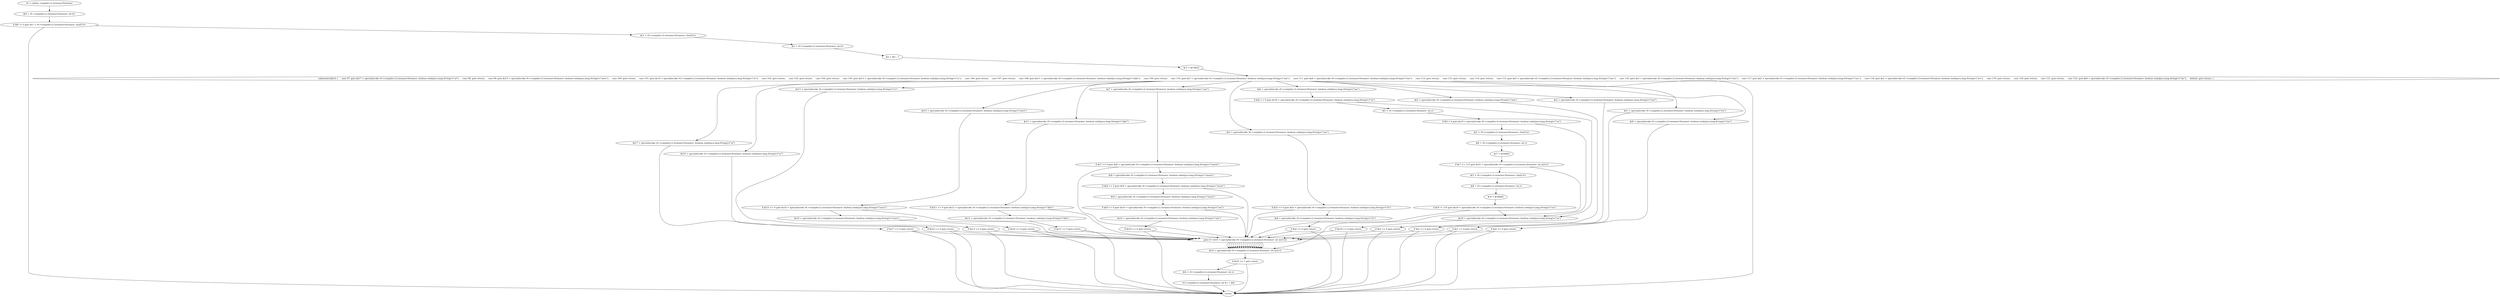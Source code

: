 digraph "unitGraph" {
    "r0 := @this: compiler.c2.stemmer.Stemmer"
    "$i0 = r0.<compiler.c2.stemmer.Stemmer: int k>"
    "if $i0 != 0 goto $r1 = r0.<compiler.c2.stemmer.Stemmer: char[] b>"
    "return"
    "$r1 = r0.<compiler.c2.stemmer.Stemmer: char[] b>"
    "$i1 = r0.<compiler.c2.stemmer.Stemmer: int k>"
    "$i2 = $i1 - 1"
    "$c3 = $r1[$i2]"
    "tableswitch($c3) {     case 97: goto $z17 = specialinvoke r0.<compiler.c2.stemmer.Stemmer: boolean ends(java.lang.String)>(\"al\");     case 98: goto return;     case 99: goto $z15 = specialinvoke r0.<compiler.c2.stemmer.Stemmer: boolean ends(java.lang.String)>(\"ance\");     case 100: goto return;     case 101: goto $z14 = specialinvoke r0.<compiler.c2.stemmer.Stemmer: boolean ends(java.lang.String)>(\"er\");     case 102: goto return;     case 103: goto return;     case 104: goto return;     case 105: goto $z13 = specialinvoke r0.<compiler.c2.stemmer.Stemmer: boolean ends(java.lang.String)>(\"ic\");     case 106: goto return;     case 107: goto return;     case 108: goto $z11 = specialinvoke r0.<compiler.c2.stemmer.Stemmer: boolean ends(java.lang.String)>(\"able\");     case 109: goto return;     case 110: goto $z7 = specialinvoke r0.<compiler.c2.stemmer.Stemmer: boolean ends(java.lang.String)>(\"ant\");     case 111: goto $z6 = specialinvoke r0.<compiler.c2.stemmer.Stemmer: boolean ends(java.lang.String)>(\"ion\");     case 112: goto return;     case 113: goto return;     case 114: goto return;     case 115: goto $z5 = specialinvoke r0.<compiler.c2.stemmer.Stemmer: boolean ends(java.lang.String)>(\"ism\");     case 116: goto $z3 = specialinvoke r0.<compiler.c2.stemmer.Stemmer: boolean ends(java.lang.String)>(\"ate\");     case 117: goto $z2 = specialinvoke r0.<compiler.c2.stemmer.Stemmer: boolean ends(java.lang.String)>(\"ous\");     case 118: goto $z1 = specialinvoke r0.<compiler.c2.stemmer.Stemmer: boolean ends(java.lang.String)>(\"ive\");     case 119: goto return;     case 120: goto return;     case 121: goto return;     case 122: goto $z0 = specialinvoke r0.<compiler.c2.stemmer.Stemmer: boolean ends(java.lang.String)>(\"ize\");     default: goto return; }"
    "$z17 = specialinvoke r0.<compiler.c2.stemmer.Stemmer: boolean ends(java.lang.String)>(\"al\")"
    "if $z17 == 0 goto return"
    "goto [?= $i10 = specialinvoke r0.<compiler.c2.stemmer.Stemmer: int m()>()]"
    "$z15 = specialinvoke r0.<compiler.c2.stemmer.Stemmer: boolean ends(java.lang.String)>(\"ance\")"
    "if $z15 == 0 goto $z16 = specialinvoke r0.<compiler.c2.stemmer.Stemmer: boolean ends(java.lang.String)>(\"ence\")"
    "$z16 = specialinvoke r0.<compiler.c2.stemmer.Stemmer: boolean ends(java.lang.String)>(\"ence\")"
    "if $z16 == 0 goto return"
    "$z14 = specialinvoke r0.<compiler.c2.stemmer.Stemmer: boolean ends(java.lang.String)>(\"er\")"
    "if $z14 == 0 goto return"
    "$z13 = specialinvoke r0.<compiler.c2.stemmer.Stemmer: boolean ends(java.lang.String)>(\"ic\")"
    "if $z13 == 0 goto return"
    "$z11 = specialinvoke r0.<compiler.c2.stemmer.Stemmer: boolean ends(java.lang.String)>(\"able\")"
    "if $z11 == 0 goto $z12 = specialinvoke r0.<compiler.c2.stemmer.Stemmer: boolean ends(java.lang.String)>(\"ible\")"
    "$z12 = specialinvoke r0.<compiler.c2.stemmer.Stemmer: boolean ends(java.lang.String)>(\"ible\")"
    "if $z12 == 0 goto return"
    "$z7 = specialinvoke r0.<compiler.c2.stemmer.Stemmer: boolean ends(java.lang.String)>(\"ant\")"
    "if $z7 == 0 goto $z8 = specialinvoke r0.<compiler.c2.stemmer.Stemmer: boolean ends(java.lang.String)>(\"ement\")"
    "$z8 = specialinvoke r0.<compiler.c2.stemmer.Stemmer: boolean ends(java.lang.String)>(\"ement\")"
    "if $z8 == 0 goto $z9 = specialinvoke r0.<compiler.c2.stemmer.Stemmer: boolean ends(java.lang.String)>(\"ment\")"
    "$z9 = specialinvoke r0.<compiler.c2.stemmer.Stemmer: boolean ends(java.lang.String)>(\"ment\")"
    "if $z9 == 0 goto $z10 = specialinvoke r0.<compiler.c2.stemmer.Stemmer: boolean ends(java.lang.String)>(\"ent\")"
    "$z10 = specialinvoke r0.<compiler.c2.stemmer.Stemmer: boolean ends(java.lang.String)>(\"ent\")"
    "if $z10 == 0 goto return"
    "$z6 = specialinvoke r0.<compiler.c2.stemmer.Stemmer: boolean ends(java.lang.String)>(\"ion\")"
    "if $z6 == 0 goto $z18 = specialinvoke r0.<compiler.c2.stemmer.Stemmer: boolean ends(java.lang.String)>(\"ou\")"
    "$i5 = r0.<compiler.c2.stemmer.Stemmer: int j>"
    "if $i5 < 0 goto $z18 = specialinvoke r0.<compiler.c2.stemmer.Stemmer: boolean ends(java.lang.String)>(\"ou\")"
    "$r2 = r0.<compiler.c2.stemmer.Stemmer: char[] b>"
    "$i6 = r0.<compiler.c2.stemmer.Stemmer: int j>"
    "$c7 = $r2[$i6]"
    "if $c7 == 115 goto $i10 = specialinvoke r0.<compiler.c2.stemmer.Stemmer: int m()>()"
    "$r3 = r0.<compiler.c2.stemmer.Stemmer: char[] b>"
    "$i8 = r0.<compiler.c2.stemmer.Stemmer: int j>"
    "$c9 = $r3[$i8]"
    "if $c9 != 116 goto $z18 = specialinvoke r0.<compiler.c2.stemmer.Stemmer: boolean ends(java.lang.String)>(\"ou\")"
    "$z18 = specialinvoke r0.<compiler.c2.stemmer.Stemmer: boolean ends(java.lang.String)>(\"ou\")"
    "if $z18 == 0 goto return"
    "$z5 = specialinvoke r0.<compiler.c2.stemmer.Stemmer: boolean ends(java.lang.String)>(\"ism\")"
    "if $z5 == 0 goto return"
    "$z3 = specialinvoke r0.<compiler.c2.stemmer.Stemmer: boolean ends(java.lang.String)>(\"ate\")"
    "if $z3 == 0 goto $z4 = specialinvoke r0.<compiler.c2.stemmer.Stemmer: boolean ends(java.lang.String)>(\"iti\")"
    "$z4 = specialinvoke r0.<compiler.c2.stemmer.Stemmer: boolean ends(java.lang.String)>(\"iti\")"
    "if $z4 == 0 goto return"
    "$z2 = specialinvoke r0.<compiler.c2.stemmer.Stemmer: boolean ends(java.lang.String)>(\"ous\")"
    "if $z2 == 0 goto return"
    "$z1 = specialinvoke r0.<compiler.c2.stemmer.Stemmer: boolean ends(java.lang.String)>(\"ive\")"
    "if $z1 == 0 goto return"
    "$z0 = specialinvoke r0.<compiler.c2.stemmer.Stemmer: boolean ends(java.lang.String)>(\"ize\")"
    "if $z0 == 0 goto return"
    "$i10 = specialinvoke r0.<compiler.c2.stemmer.Stemmer: int m()>()"
    "if $i10 <= 1 goto return"
    "$i4 = r0.<compiler.c2.stemmer.Stemmer: int j>"
    "r0.<compiler.c2.stemmer.Stemmer: int k> = $i4"
    "r0 := @this: compiler.c2.stemmer.Stemmer"->"$i0 = r0.<compiler.c2.stemmer.Stemmer: int k>";
    "$i0 = r0.<compiler.c2.stemmer.Stemmer: int k>"->"if $i0 != 0 goto $r1 = r0.<compiler.c2.stemmer.Stemmer: char[] b>";
    "if $i0 != 0 goto $r1 = r0.<compiler.c2.stemmer.Stemmer: char[] b>"->"return";
    "if $i0 != 0 goto $r1 = r0.<compiler.c2.stemmer.Stemmer: char[] b>"->"$r1 = r0.<compiler.c2.stemmer.Stemmer: char[] b>";
    "$r1 = r0.<compiler.c2.stemmer.Stemmer: char[] b>"->"$i1 = r0.<compiler.c2.stemmer.Stemmer: int k>";
    "$i1 = r0.<compiler.c2.stemmer.Stemmer: int k>"->"$i2 = $i1 - 1";
    "$i2 = $i1 - 1"->"$c3 = $r1[$i2]";
    "$c3 = $r1[$i2]"->"tableswitch($c3) {     case 97: goto $z17 = specialinvoke r0.<compiler.c2.stemmer.Stemmer: boolean ends(java.lang.String)>(\"al\");     case 98: goto return;     case 99: goto $z15 = specialinvoke r0.<compiler.c2.stemmer.Stemmer: boolean ends(java.lang.String)>(\"ance\");     case 100: goto return;     case 101: goto $z14 = specialinvoke r0.<compiler.c2.stemmer.Stemmer: boolean ends(java.lang.String)>(\"er\");     case 102: goto return;     case 103: goto return;     case 104: goto return;     case 105: goto $z13 = specialinvoke r0.<compiler.c2.stemmer.Stemmer: boolean ends(java.lang.String)>(\"ic\");     case 106: goto return;     case 107: goto return;     case 108: goto $z11 = specialinvoke r0.<compiler.c2.stemmer.Stemmer: boolean ends(java.lang.String)>(\"able\");     case 109: goto return;     case 110: goto $z7 = specialinvoke r0.<compiler.c2.stemmer.Stemmer: boolean ends(java.lang.String)>(\"ant\");     case 111: goto $z6 = specialinvoke r0.<compiler.c2.stemmer.Stemmer: boolean ends(java.lang.String)>(\"ion\");     case 112: goto return;     case 113: goto return;     case 114: goto return;     case 115: goto $z5 = specialinvoke r0.<compiler.c2.stemmer.Stemmer: boolean ends(java.lang.String)>(\"ism\");     case 116: goto $z3 = specialinvoke r0.<compiler.c2.stemmer.Stemmer: boolean ends(java.lang.String)>(\"ate\");     case 117: goto $z2 = specialinvoke r0.<compiler.c2.stemmer.Stemmer: boolean ends(java.lang.String)>(\"ous\");     case 118: goto $z1 = specialinvoke r0.<compiler.c2.stemmer.Stemmer: boolean ends(java.lang.String)>(\"ive\");     case 119: goto return;     case 120: goto return;     case 121: goto return;     case 122: goto $z0 = specialinvoke r0.<compiler.c2.stemmer.Stemmer: boolean ends(java.lang.String)>(\"ize\");     default: goto return; }";
    "tableswitch($c3) {     case 97: goto $z17 = specialinvoke r0.<compiler.c2.stemmer.Stemmer: boolean ends(java.lang.String)>(\"al\");     case 98: goto return;     case 99: goto $z15 = specialinvoke r0.<compiler.c2.stemmer.Stemmer: boolean ends(java.lang.String)>(\"ance\");     case 100: goto return;     case 101: goto $z14 = specialinvoke r0.<compiler.c2.stemmer.Stemmer: boolean ends(java.lang.String)>(\"er\");     case 102: goto return;     case 103: goto return;     case 104: goto return;     case 105: goto $z13 = specialinvoke r0.<compiler.c2.stemmer.Stemmer: boolean ends(java.lang.String)>(\"ic\");     case 106: goto return;     case 107: goto return;     case 108: goto $z11 = specialinvoke r0.<compiler.c2.stemmer.Stemmer: boolean ends(java.lang.String)>(\"able\");     case 109: goto return;     case 110: goto $z7 = specialinvoke r0.<compiler.c2.stemmer.Stemmer: boolean ends(java.lang.String)>(\"ant\");     case 111: goto $z6 = specialinvoke r0.<compiler.c2.stemmer.Stemmer: boolean ends(java.lang.String)>(\"ion\");     case 112: goto return;     case 113: goto return;     case 114: goto return;     case 115: goto $z5 = specialinvoke r0.<compiler.c2.stemmer.Stemmer: boolean ends(java.lang.String)>(\"ism\");     case 116: goto $z3 = specialinvoke r0.<compiler.c2.stemmer.Stemmer: boolean ends(java.lang.String)>(\"ate\");     case 117: goto $z2 = specialinvoke r0.<compiler.c2.stemmer.Stemmer: boolean ends(java.lang.String)>(\"ous\");     case 118: goto $z1 = specialinvoke r0.<compiler.c2.stemmer.Stemmer: boolean ends(java.lang.String)>(\"ive\");     case 119: goto return;     case 120: goto return;     case 121: goto return;     case 122: goto $z0 = specialinvoke r0.<compiler.c2.stemmer.Stemmer: boolean ends(java.lang.String)>(\"ize\");     default: goto return; }"->"$z17 = specialinvoke r0.<compiler.c2.stemmer.Stemmer: boolean ends(java.lang.String)>(\"al\")";
    "tableswitch($c3) {     case 97: goto $z17 = specialinvoke r0.<compiler.c2.stemmer.Stemmer: boolean ends(java.lang.String)>(\"al\");     case 98: goto return;     case 99: goto $z15 = specialinvoke r0.<compiler.c2.stemmer.Stemmer: boolean ends(java.lang.String)>(\"ance\");     case 100: goto return;     case 101: goto $z14 = specialinvoke r0.<compiler.c2.stemmer.Stemmer: boolean ends(java.lang.String)>(\"er\");     case 102: goto return;     case 103: goto return;     case 104: goto return;     case 105: goto $z13 = specialinvoke r0.<compiler.c2.stemmer.Stemmer: boolean ends(java.lang.String)>(\"ic\");     case 106: goto return;     case 107: goto return;     case 108: goto $z11 = specialinvoke r0.<compiler.c2.stemmer.Stemmer: boolean ends(java.lang.String)>(\"able\");     case 109: goto return;     case 110: goto $z7 = specialinvoke r0.<compiler.c2.stemmer.Stemmer: boolean ends(java.lang.String)>(\"ant\");     case 111: goto $z6 = specialinvoke r0.<compiler.c2.stemmer.Stemmer: boolean ends(java.lang.String)>(\"ion\");     case 112: goto return;     case 113: goto return;     case 114: goto return;     case 115: goto $z5 = specialinvoke r0.<compiler.c2.stemmer.Stemmer: boolean ends(java.lang.String)>(\"ism\");     case 116: goto $z3 = specialinvoke r0.<compiler.c2.stemmer.Stemmer: boolean ends(java.lang.String)>(\"ate\");     case 117: goto $z2 = specialinvoke r0.<compiler.c2.stemmer.Stemmer: boolean ends(java.lang.String)>(\"ous\");     case 118: goto $z1 = specialinvoke r0.<compiler.c2.stemmer.Stemmer: boolean ends(java.lang.String)>(\"ive\");     case 119: goto return;     case 120: goto return;     case 121: goto return;     case 122: goto $z0 = specialinvoke r0.<compiler.c2.stemmer.Stemmer: boolean ends(java.lang.String)>(\"ize\");     default: goto return; }"->"return";
    "tableswitch($c3) {     case 97: goto $z17 = specialinvoke r0.<compiler.c2.stemmer.Stemmer: boolean ends(java.lang.String)>(\"al\");     case 98: goto return;     case 99: goto $z15 = specialinvoke r0.<compiler.c2.stemmer.Stemmer: boolean ends(java.lang.String)>(\"ance\");     case 100: goto return;     case 101: goto $z14 = specialinvoke r0.<compiler.c2.stemmer.Stemmer: boolean ends(java.lang.String)>(\"er\");     case 102: goto return;     case 103: goto return;     case 104: goto return;     case 105: goto $z13 = specialinvoke r0.<compiler.c2.stemmer.Stemmer: boolean ends(java.lang.String)>(\"ic\");     case 106: goto return;     case 107: goto return;     case 108: goto $z11 = specialinvoke r0.<compiler.c2.stemmer.Stemmer: boolean ends(java.lang.String)>(\"able\");     case 109: goto return;     case 110: goto $z7 = specialinvoke r0.<compiler.c2.stemmer.Stemmer: boolean ends(java.lang.String)>(\"ant\");     case 111: goto $z6 = specialinvoke r0.<compiler.c2.stemmer.Stemmer: boolean ends(java.lang.String)>(\"ion\");     case 112: goto return;     case 113: goto return;     case 114: goto return;     case 115: goto $z5 = specialinvoke r0.<compiler.c2.stemmer.Stemmer: boolean ends(java.lang.String)>(\"ism\");     case 116: goto $z3 = specialinvoke r0.<compiler.c2.stemmer.Stemmer: boolean ends(java.lang.String)>(\"ate\");     case 117: goto $z2 = specialinvoke r0.<compiler.c2.stemmer.Stemmer: boolean ends(java.lang.String)>(\"ous\");     case 118: goto $z1 = specialinvoke r0.<compiler.c2.stemmer.Stemmer: boolean ends(java.lang.String)>(\"ive\");     case 119: goto return;     case 120: goto return;     case 121: goto return;     case 122: goto $z0 = specialinvoke r0.<compiler.c2.stemmer.Stemmer: boolean ends(java.lang.String)>(\"ize\");     default: goto return; }"->"$z15 = specialinvoke r0.<compiler.c2.stemmer.Stemmer: boolean ends(java.lang.String)>(\"ance\")";
    "tableswitch($c3) {     case 97: goto $z17 = specialinvoke r0.<compiler.c2.stemmer.Stemmer: boolean ends(java.lang.String)>(\"al\");     case 98: goto return;     case 99: goto $z15 = specialinvoke r0.<compiler.c2.stemmer.Stemmer: boolean ends(java.lang.String)>(\"ance\");     case 100: goto return;     case 101: goto $z14 = specialinvoke r0.<compiler.c2.stemmer.Stemmer: boolean ends(java.lang.String)>(\"er\");     case 102: goto return;     case 103: goto return;     case 104: goto return;     case 105: goto $z13 = specialinvoke r0.<compiler.c2.stemmer.Stemmer: boolean ends(java.lang.String)>(\"ic\");     case 106: goto return;     case 107: goto return;     case 108: goto $z11 = specialinvoke r0.<compiler.c2.stemmer.Stemmer: boolean ends(java.lang.String)>(\"able\");     case 109: goto return;     case 110: goto $z7 = specialinvoke r0.<compiler.c2.stemmer.Stemmer: boolean ends(java.lang.String)>(\"ant\");     case 111: goto $z6 = specialinvoke r0.<compiler.c2.stemmer.Stemmer: boolean ends(java.lang.String)>(\"ion\");     case 112: goto return;     case 113: goto return;     case 114: goto return;     case 115: goto $z5 = specialinvoke r0.<compiler.c2.stemmer.Stemmer: boolean ends(java.lang.String)>(\"ism\");     case 116: goto $z3 = specialinvoke r0.<compiler.c2.stemmer.Stemmer: boolean ends(java.lang.String)>(\"ate\");     case 117: goto $z2 = specialinvoke r0.<compiler.c2.stemmer.Stemmer: boolean ends(java.lang.String)>(\"ous\");     case 118: goto $z1 = specialinvoke r0.<compiler.c2.stemmer.Stemmer: boolean ends(java.lang.String)>(\"ive\");     case 119: goto return;     case 120: goto return;     case 121: goto return;     case 122: goto $z0 = specialinvoke r0.<compiler.c2.stemmer.Stemmer: boolean ends(java.lang.String)>(\"ize\");     default: goto return; }"->"$z14 = specialinvoke r0.<compiler.c2.stemmer.Stemmer: boolean ends(java.lang.String)>(\"er\")";
    "tableswitch($c3) {     case 97: goto $z17 = specialinvoke r0.<compiler.c2.stemmer.Stemmer: boolean ends(java.lang.String)>(\"al\");     case 98: goto return;     case 99: goto $z15 = specialinvoke r0.<compiler.c2.stemmer.Stemmer: boolean ends(java.lang.String)>(\"ance\");     case 100: goto return;     case 101: goto $z14 = specialinvoke r0.<compiler.c2.stemmer.Stemmer: boolean ends(java.lang.String)>(\"er\");     case 102: goto return;     case 103: goto return;     case 104: goto return;     case 105: goto $z13 = specialinvoke r0.<compiler.c2.stemmer.Stemmer: boolean ends(java.lang.String)>(\"ic\");     case 106: goto return;     case 107: goto return;     case 108: goto $z11 = specialinvoke r0.<compiler.c2.stemmer.Stemmer: boolean ends(java.lang.String)>(\"able\");     case 109: goto return;     case 110: goto $z7 = specialinvoke r0.<compiler.c2.stemmer.Stemmer: boolean ends(java.lang.String)>(\"ant\");     case 111: goto $z6 = specialinvoke r0.<compiler.c2.stemmer.Stemmer: boolean ends(java.lang.String)>(\"ion\");     case 112: goto return;     case 113: goto return;     case 114: goto return;     case 115: goto $z5 = specialinvoke r0.<compiler.c2.stemmer.Stemmer: boolean ends(java.lang.String)>(\"ism\");     case 116: goto $z3 = specialinvoke r0.<compiler.c2.stemmer.Stemmer: boolean ends(java.lang.String)>(\"ate\");     case 117: goto $z2 = specialinvoke r0.<compiler.c2.stemmer.Stemmer: boolean ends(java.lang.String)>(\"ous\");     case 118: goto $z1 = specialinvoke r0.<compiler.c2.stemmer.Stemmer: boolean ends(java.lang.String)>(\"ive\");     case 119: goto return;     case 120: goto return;     case 121: goto return;     case 122: goto $z0 = specialinvoke r0.<compiler.c2.stemmer.Stemmer: boolean ends(java.lang.String)>(\"ize\");     default: goto return; }"->"$z13 = specialinvoke r0.<compiler.c2.stemmer.Stemmer: boolean ends(java.lang.String)>(\"ic\")";
    "tableswitch($c3) {     case 97: goto $z17 = specialinvoke r0.<compiler.c2.stemmer.Stemmer: boolean ends(java.lang.String)>(\"al\");     case 98: goto return;     case 99: goto $z15 = specialinvoke r0.<compiler.c2.stemmer.Stemmer: boolean ends(java.lang.String)>(\"ance\");     case 100: goto return;     case 101: goto $z14 = specialinvoke r0.<compiler.c2.stemmer.Stemmer: boolean ends(java.lang.String)>(\"er\");     case 102: goto return;     case 103: goto return;     case 104: goto return;     case 105: goto $z13 = specialinvoke r0.<compiler.c2.stemmer.Stemmer: boolean ends(java.lang.String)>(\"ic\");     case 106: goto return;     case 107: goto return;     case 108: goto $z11 = specialinvoke r0.<compiler.c2.stemmer.Stemmer: boolean ends(java.lang.String)>(\"able\");     case 109: goto return;     case 110: goto $z7 = specialinvoke r0.<compiler.c2.stemmer.Stemmer: boolean ends(java.lang.String)>(\"ant\");     case 111: goto $z6 = specialinvoke r0.<compiler.c2.stemmer.Stemmer: boolean ends(java.lang.String)>(\"ion\");     case 112: goto return;     case 113: goto return;     case 114: goto return;     case 115: goto $z5 = specialinvoke r0.<compiler.c2.stemmer.Stemmer: boolean ends(java.lang.String)>(\"ism\");     case 116: goto $z3 = specialinvoke r0.<compiler.c2.stemmer.Stemmer: boolean ends(java.lang.String)>(\"ate\");     case 117: goto $z2 = specialinvoke r0.<compiler.c2.stemmer.Stemmer: boolean ends(java.lang.String)>(\"ous\");     case 118: goto $z1 = specialinvoke r0.<compiler.c2.stemmer.Stemmer: boolean ends(java.lang.String)>(\"ive\");     case 119: goto return;     case 120: goto return;     case 121: goto return;     case 122: goto $z0 = specialinvoke r0.<compiler.c2.stemmer.Stemmer: boolean ends(java.lang.String)>(\"ize\");     default: goto return; }"->"$z11 = specialinvoke r0.<compiler.c2.stemmer.Stemmer: boolean ends(java.lang.String)>(\"able\")";
    "tableswitch($c3) {     case 97: goto $z17 = specialinvoke r0.<compiler.c2.stemmer.Stemmer: boolean ends(java.lang.String)>(\"al\");     case 98: goto return;     case 99: goto $z15 = specialinvoke r0.<compiler.c2.stemmer.Stemmer: boolean ends(java.lang.String)>(\"ance\");     case 100: goto return;     case 101: goto $z14 = specialinvoke r0.<compiler.c2.stemmer.Stemmer: boolean ends(java.lang.String)>(\"er\");     case 102: goto return;     case 103: goto return;     case 104: goto return;     case 105: goto $z13 = specialinvoke r0.<compiler.c2.stemmer.Stemmer: boolean ends(java.lang.String)>(\"ic\");     case 106: goto return;     case 107: goto return;     case 108: goto $z11 = specialinvoke r0.<compiler.c2.stemmer.Stemmer: boolean ends(java.lang.String)>(\"able\");     case 109: goto return;     case 110: goto $z7 = specialinvoke r0.<compiler.c2.stemmer.Stemmer: boolean ends(java.lang.String)>(\"ant\");     case 111: goto $z6 = specialinvoke r0.<compiler.c2.stemmer.Stemmer: boolean ends(java.lang.String)>(\"ion\");     case 112: goto return;     case 113: goto return;     case 114: goto return;     case 115: goto $z5 = specialinvoke r0.<compiler.c2.stemmer.Stemmer: boolean ends(java.lang.String)>(\"ism\");     case 116: goto $z3 = specialinvoke r0.<compiler.c2.stemmer.Stemmer: boolean ends(java.lang.String)>(\"ate\");     case 117: goto $z2 = specialinvoke r0.<compiler.c2.stemmer.Stemmer: boolean ends(java.lang.String)>(\"ous\");     case 118: goto $z1 = specialinvoke r0.<compiler.c2.stemmer.Stemmer: boolean ends(java.lang.String)>(\"ive\");     case 119: goto return;     case 120: goto return;     case 121: goto return;     case 122: goto $z0 = specialinvoke r0.<compiler.c2.stemmer.Stemmer: boolean ends(java.lang.String)>(\"ize\");     default: goto return; }"->"$z7 = specialinvoke r0.<compiler.c2.stemmer.Stemmer: boolean ends(java.lang.String)>(\"ant\")";
    "tableswitch($c3) {     case 97: goto $z17 = specialinvoke r0.<compiler.c2.stemmer.Stemmer: boolean ends(java.lang.String)>(\"al\");     case 98: goto return;     case 99: goto $z15 = specialinvoke r0.<compiler.c2.stemmer.Stemmer: boolean ends(java.lang.String)>(\"ance\");     case 100: goto return;     case 101: goto $z14 = specialinvoke r0.<compiler.c2.stemmer.Stemmer: boolean ends(java.lang.String)>(\"er\");     case 102: goto return;     case 103: goto return;     case 104: goto return;     case 105: goto $z13 = specialinvoke r0.<compiler.c2.stemmer.Stemmer: boolean ends(java.lang.String)>(\"ic\");     case 106: goto return;     case 107: goto return;     case 108: goto $z11 = specialinvoke r0.<compiler.c2.stemmer.Stemmer: boolean ends(java.lang.String)>(\"able\");     case 109: goto return;     case 110: goto $z7 = specialinvoke r0.<compiler.c2.stemmer.Stemmer: boolean ends(java.lang.String)>(\"ant\");     case 111: goto $z6 = specialinvoke r0.<compiler.c2.stemmer.Stemmer: boolean ends(java.lang.String)>(\"ion\");     case 112: goto return;     case 113: goto return;     case 114: goto return;     case 115: goto $z5 = specialinvoke r0.<compiler.c2.stemmer.Stemmer: boolean ends(java.lang.String)>(\"ism\");     case 116: goto $z3 = specialinvoke r0.<compiler.c2.stemmer.Stemmer: boolean ends(java.lang.String)>(\"ate\");     case 117: goto $z2 = specialinvoke r0.<compiler.c2.stemmer.Stemmer: boolean ends(java.lang.String)>(\"ous\");     case 118: goto $z1 = specialinvoke r0.<compiler.c2.stemmer.Stemmer: boolean ends(java.lang.String)>(\"ive\");     case 119: goto return;     case 120: goto return;     case 121: goto return;     case 122: goto $z0 = specialinvoke r0.<compiler.c2.stemmer.Stemmer: boolean ends(java.lang.String)>(\"ize\");     default: goto return; }"->"$z6 = specialinvoke r0.<compiler.c2.stemmer.Stemmer: boolean ends(java.lang.String)>(\"ion\")";
    "tableswitch($c3) {     case 97: goto $z17 = specialinvoke r0.<compiler.c2.stemmer.Stemmer: boolean ends(java.lang.String)>(\"al\");     case 98: goto return;     case 99: goto $z15 = specialinvoke r0.<compiler.c2.stemmer.Stemmer: boolean ends(java.lang.String)>(\"ance\");     case 100: goto return;     case 101: goto $z14 = specialinvoke r0.<compiler.c2.stemmer.Stemmer: boolean ends(java.lang.String)>(\"er\");     case 102: goto return;     case 103: goto return;     case 104: goto return;     case 105: goto $z13 = specialinvoke r0.<compiler.c2.stemmer.Stemmer: boolean ends(java.lang.String)>(\"ic\");     case 106: goto return;     case 107: goto return;     case 108: goto $z11 = specialinvoke r0.<compiler.c2.stemmer.Stemmer: boolean ends(java.lang.String)>(\"able\");     case 109: goto return;     case 110: goto $z7 = specialinvoke r0.<compiler.c2.stemmer.Stemmer: boolean ends(java.lang.String)>(\"ant\");     case 111: goto $z6 = specialinvoke r0.<compiler.c2.stemmer.Stemmer: boolean ends(java.lang.String)>(\"ion\");     case 112: goto return;     case 113: goto return;     case 114: goto return;     case 115: goto $z5 = specialinvoke r0.<compiler.c2.stemmer.Stemmer: boolean ends(java.lang.String)>(\"ism\");     case 116: goto $z3 = specialinvoke r0.<compiler.c2.stemmer.Stemmer: boolean ends(java.lang.String)>(\"ate\");     case 117: goto $z2 = specialinvoke r0.<compiler.c2.stemmer.Stemmer: boolean ends(java.lang.String)>(\"ous\");     case 118: goto $z1 = specialinvoke r0.<compiler.c2.stemmer.Stemmer: boolean ends(java.lang.String)>(\"ive\");     case 119: goto return;     case 120: goto return;     case 121: goto return;     case 122: goto $z0 = specialinvoke r0.<compiler.c2.stemmer.Stemmer: boolean ends(java.lang.String)>(\"ize\");     default: goto return; }"->"$z5 = specialinvoke r0.<compiler.c2.stemmer.Stemmer: boolean ends(java.lang.String)>(\"ism\")";
    "tableswitch($c3) {     case 97: goto $z17 = specialinvoke r0.<compiler.c2.stemmer.Stemmer: boolean ends(java.lang.String)>(\"al\");     case 98: goto return;     case 99: goto $z15 = specialinvoke r0.<compiler.c2.stemmer.Stemmer: boolean ends(java.lang.String)>(\"ance\");     case 100: goto return;     case 101: goto $z14 = specialinvoke r0.<compiler.c2.stemmer.Stemmer: boolean ends(java.lang.String)>(\"er\");     case 102: goto return;     case 103: goto return;     case 104: goto return;     case 105: goto $z13 = specialinvoke r0.<compiler.c2.stemmer.Stemmer: boolean ends(java.lang.String)>(\"ic\");     case 106: goto return;     case 107: goto return;     case 108: goto $z11 = specialinvoke r0.<compiler.c2.stemmer.Stemmer: boolean ends(java.lang.String)>(\"able\");     case 109: goto return;     case 110: goto $z7 = specialinvoke r0.<compiler.c2.stemmer.Stemmer: boolean ends(java.lang.String)>(\"ant\");     case 111: goto $z6 = specialinvoke r0.<compiler.c2.stemmer.Stemmer: boolean ends(java.lang.String)>(\"ion\");     case 112: goto return;     case 113: goto return;     case 114: goto return;     case 115: goto $z5 = specialinvoke r0.<compiler.c2.stemmer.Stemmer: boolean ends(java.lang.String)>(\"ism\");     case 116: goto $z3 = specialinvoke r0.<compiler.c2.stemmer.Stemmer: boolean ends(java.lang.String)>(\"ate\");     case 117: goto $z2 = specialinvoke r0.<compiler.c2.stemmer.Stemmer: boolean ends(java.lang.String)>(\"ous\");     case 118: goto $z1 = specialinvoke r0.<compiler.c2.stemmer.Stemmer: boolean ends(java.lang.String)>(\"ive\");     case 119: goto return;     case 120: goto return;     case 121: goto return;     case 122: goto $z0 = specialinvoke r0.<compiler.c2.stemmer.Stemmer: boolean ends(java.lang.String)>(\"ize\");     default: goto return; }"->"$z3 = specialinvoke r0.<compiler.c2.stemmer.Stemmer: boolean ends(java.lang.String)>(\"ate\")";
    "tableswitch($c3) {     case 97: goto $z17 = specialinvoke r0.<compiler.c2.stemmer.Stemmer: boolean ends(java.lang.String)>(\"al\");     case 98: goto return;     case 99: goto $z15 = specialinvoke r0.<compiler.c2.stemmer.Stemmer: boolean ends(java.lang.String)>(\"ance\");     case 100: goto return;     case 101: goto $z14 = specialinvoke r0.<compiler.c2.stemmer.Stemmer: boolean ends(java.lang.String)>(\"er\");     case 102: goto return;     case 103: goto return;     case 104: goto return;     case 105: goto $z13 = specialinvoke r0.<compiler.c2.stemmer.Stemmer: boolean ends(java.lang.String)>(\"ic\");     case 106: goto return;     case 107: goto return;     case 108: goto $z11 = specialinvoke r0.<compiler.c2.stemmer.Stemmer: boolean ends(java.lang.String)>(\"able\");     case 109: goto return;     case 110: goto $z7 = specialinvoke r0.<compiler.c2.stemmer.Stemmer: boolean ends(java.lang.String)>(\"ant\");     case 111: goto $z6 = specialinvoke r0.<compiler.c2.stemmer.Stemmer: boolean ends(java.lang.String)>(\"ion\");     case 112: goto return;     case 113: goto return;     case 114: goto return;     case 115: goto $z5 = specialinvoke r0.<compiler.c2.stemmer.Stemmer: boolean ends(java.lang.String)>(\"ism\");     case 116: goto $z3 = specialinvoke r0.<compiler.c2.stemmer.Stemmer: boolean ends(java.lang.String)>(\"ate\");     case 117: goto $z2 = specialinvoke r0.<compiler.c2.stemmer.Stemmer: boolean ends(java.lang.String)>(\"ous\");     case 118: goto $z1 = specialinvoke r0.<compiler.c2.stemmer.Stemmer: boolean ends(java.lang.String)>(\"ive\");     case 119: goto return;     case 120: goto return;     case 121: goto return;     case 122: goto $z0 = specialinvoke r0.<compiler.c2.stemmer.Stemmer: boolean ends(java.lang.String)>(\"ize\");     default: goto return; }"->"$z2 = specialinvoke r0.<compiler.c2.stemmer.Stemmer: boolean ends(java.lang.String)>(\"ous\")";
    "tableswitch($c3) {     case 97: goto $z17 = specialinvoke r0.<compiler.c2.stemmer.Stemmer: boolean ends(java.lang.String)>(\"al\");     case 98: goto return;     case 99: goto $z15 = specialinvoke r0.<compiler.c2.stemmer.Stemmer: boolean ends(java.lang.String)>(\"ance\");     case 100: goto return;     case 101: goto $z14 = specialinvoke r0.<compiler.c2.stemmer.Stemmer: boolean ends(java.lang.String)>(\"er\");     case 102: goto return;     case 103: goto return;     case 104: goto return;     case 105: goto $z13 = specialinvoke r0.<compiler.c2.stemmer.Stemmer: boolean ends(java.lang.String)>(\"ic\");     case 106: goto return;     case 107: goto return;     case 108: goto $z11 = specialinvoke r0.<compiler.c2.stemmer.Stemmer: boolean ends(java.lang.String)>(\"able\");     case 109: goto return;     case 110: goto $z7 = specialinvoke r0.<compiler.c2.stemmer.Stemmer: boolean ends(java.lang.String)>(\"ant\");     case 111: goto $z6 = specialinvoke r0.<compiler.c2.stemmer.Stemmer: boolean ends(java.lang.String)>(\"ion\");     case 112: goto return;     case 113: goto return;     case 114: goto return;     case 115: goto $z5 = specialinvoke r0.<compiler.c2.stemmer.Stemmer: boolean ends(java.lang.String)>(\"ism\");     case 116: goto $z3 = specialinvoke r0.<compiler.c2.stemmer.Stemmer: boolean ends(java.lang.String)>(\"ate\");     case 117: goto $z2 = specialinvoke r0.<compiler.c2.stemmer.Stemmer: boolean ends(java.lang.String)>(\"ous\");     case 118: goto $z1 = specialinvoke r0.<compiler.c2.stemmer.Stemmer: boolean ends(java.lang.String)>(\"ive\");     case 119: goto return;     case 120: goto return;     case 121: goto return;     case 122: goto $z0 = specialinvoke r0.<compiler.c2.stemmer.Stemmer: boolean ends(java.lang.String)>(\"ize\");     default: goto return; }"->"$z1 = specialinvoke r0.<compiler.c2.stemmer.Stemmer: boolean ends(java.lang.String)>(\"ive\")";
    "tableswitch($c3) {     case 97: goto $z17 = specialinvoke r0.<compiler.c2.stemmer.Stemmer: boolean ends(java.lang.String)>(\"al\");     case 98: goto return;     case 99: goto $z15 = specialinvoke r0.<compiler.c2.stemmer.Stemmer: boolean ends(java.lang.String)>(\"ance\");     case 100: goto return;     case 101: goto $z14 = specialinvoke r0.<compiler.c2.stemmer.Stemmer: boolean ends(java.lang.String)>(\"er\");     case 102: goto return;     case 103: goto return;     case 104: goto return;     case 105: goto $z13 = specialinvoke r0.<compiler.c2.stemmer.Stemmer: boolean ends(java.lang.String)>(\"ic\");     case 106: goto return;     case 107: goto return;     case 108: goto $z11 = specialinvoke r0.<compiler.c2.stemmer.Stemmer: boolean ends(java.lang.String)>(\"able\");     case 109: goto return;     case 110: goto $z7 = specialinvoke r0.<compiler.c2.stemmer.Stemmer: boolean ends(java.lang.String)>(\"ant\");     case 111: goto $z6 = specialinvoke r0.<compiler.c2.stemmer.Stemmer: boolean ends(java.lang.String)>(\"ion\");     case 112: goto return;     case 113: goto return;     case 114: goto return;     case 115: goto $z5 = specialinvoke r0.<compiler.c2.stemmer.Stemmer: boolean ends(java.lang.String)>(\"ism\");     case 116: goto $z3 = specialinvoke r0.<compiler.c2.stemmer.Stemmer: boolean ends(java.lang.String)>(\"ate\");     case 117: goto $z2 = specialinvoke r0.<compiler.c2.stemmer.Stemmer: boolean ends(java.lang.String)>(\"ous\");     case 118: goto $z1 = specialinvoke r0.<compiler.c2.stemmer.Stemmer: boolean ends(java.lang.String)>(\"ive\");     case 119: goto return;     case 120: goto return;     case 121: goto return;     case 122: goto $z0 = specialinvoke r0.<compiler.c2.stemmer.Stemmer: boolean ends(java.lang.String)>(\"ize\");     default: goto return; }"->"$z0 = specialinvoke r0.<compiler.c2.stemmer.Stemmer: boolean ends(java.lang.String)>(\"ize\")";
    "$z17 = specialinvoke r0.<compiler.c2.stemmer.Stemmer: boolean ends(java.lang.String)>(\"al\")"->"if $z17 == 0 goto return";
    "if $z17 == 0 goto return"->"goto [?= $i10 = specialinvoke r0.<compiler.c2.stemmer.Stemmer: int m()>()]";
    "if $z17 == 0 goto return"->"return";
    "goto [?= $i10 = specialinvoke r0.<compiler.c2.stemmer.Stemmer: int m()>()]"->"$i10 = specialinvoke r0.<compiler.c2.stemmer.Stemmer: int m()>()";
    "$z15 = specialinvoke r0.<compiler.c2.stemmer.Stemmer: boolean ends(java.lang.String)>(\"ance\")"->"if $z15 == 0 goto $z16 = specialinvoke r0.<compiler.c2.stemmer.Stemmer: boolean ends(java.lang.String)>(\"ence\")";
    "if $z15 == 0 goto $z16 = specialinvoke r0.<compiler.c2.stemmer.Stemmer: boolean ends(java.lang.String)>(\"ence\")"->"goto [?= $i10 = specialinvoke r0.<compiler.c2.stemmer.Stemmer: int m()>()]";
    "if $z15 == 0 goto $z16 = specialinvoke r0.<compiler.c2.stemmer.Stemmer: boolean ends(java.lang.String)>(\"ence\")"->"$z16 = specialinvoke r0.<compiler.c2.stemmer.Stemmer: boolean ends(java.lang.String)>(\"ence\")";
    "goto [?= $i10 = specialinvoke r0.<compiler.c2.stemmer.Stemmer: int m()>()]"->"$i10 = specialinvoke r0.<compiler.c2.stemmer.Stemmer: int m()>()";
    "$z16 = specialinvoke r0.<compiler.c2.stemmer.Stemmer: boolean ends(java.lang.String)>(\"ence\")"->"if $z16 == 0 goto return";
    "if $z16 == 0 goto return"->"goto [?= $i10 = specialinvoke r0.<compiler.c2.stemmer.Stemmer: int m()>()]";
    "if $z16 == 0 goto return"->"return";
    "goto [?= $i10 = specialinvoke r0.<compiler.c2.stemmer.Stemmer: int m()>()]"->"$i10 = specialinvoke r0.<compiler.c2.stemmer.Stemmer: int m()>()";
    "$z14 = specialinvoke r0.<compiler.c2.stemmer.Stemmer: boolean ends(java.lang.String)>(\"er\")"->"if $z14 == 0 goto return";
    "if $z14 == 0 goto return"->"goto [?= $i10 = specialinvoke r0.<compiler.c2.stemmer.Stemmer: int m()>()]";
    "if $z14 == 0 goto return"->"return";
    "goto [?= $i10 = specialinvoke r0.<compiler.c2.stemmer.Stemmer: int m()>()]"->"$i10 = specialinvoke r0.<compiler.c2.stemmer.Stemmer: int m()>()";
    "$z13 = specialinvoke r0.<compiler.c2.stemmer.Stemmer: boolean ends(java.lang.String)>(\"ic\")"->"if $z13 == 0 goto return";
    "if $z13 == 0 goto return"->"goto [?= $i10 = specialinvoke r0.<compiler.c2.stemmer.Stemmer: int m()>()]";
    "if $z13 == 0 goto return"->"return";
    "goto [?= $i10 = specialinvoke r0.<compiler.c2.stemmer.Stemmer: int m()>()]"->"$i10 = specialinvoke r0.<compiler.c2.stemmer.Stemmer: int m()>()";
    "$z11 = specialinvoke r0.<compiler.c2.stemmer.Stemmer: boolean ends(java.lang.String)>(\"able\")"->"if $z11 == 0 goto $z12 = specialinvoke r0.<compiler.c2.stemmer.Stemmer: boolean ends(java.lang.String)>(\"ible\")";
    "if $z11 == 0 goto $z12 = specialinvoke r0.<compiler.c2.stemmer.Stemmer: boolean ends(java.lang.String)>(\"ible\")"->"goto [?= $i10 = specialinvoke r0.<compiler.c2.stemmer.Stemmer: int m()>()]";
    "if $z11 == 0 goto $z12 = specialinvoke r0.<compiler.c2.stemmer.Stemmer: boolean ends(java.lang.String)>(\"ible\")"->"$z12 = specialinvoke r0.<compiler.c2.stemmer.Stemmer: boolean ends(java.lang.String)>(\"ible\")";
    "goto [?= $i10 = specialinvoke r0.<compiler.c2.stemmer.Stemmer: int m()>()]"->"$i10 = specialinvoke r0.<compiler.c2.stemmer.Stemmer: int m()>()";
    "$z12 = specialinvoke r0.<compiler.c2.stemmer.Stemmer: boolean ends(java.lang.String)>(\"ible\")"->"if $z12 == 0 goto return";
    "if $z12 == 0 goto return"->"goto [?= $i10 = specialinvoke r0.<compiler.c2.stemmer.Stemmer: int m()>()]";
    "if $z12 == 0 goto return"->"return";
    "goto [?= $i10 = specialinvoke r0.<compiler.c2.stemmer.Stemmer: int m()>()]"->"$i10 = specialinvoke r0.<compiler.c2.stemmer.Stemmer: int m()>()";
    "$z7 = specialinvoke r0.<compiler.c2.stemmer.Stemmer: boolean ends(java.lang.String)>(\"ant\")"->"if $z7 == 0 goto $z8 = specialinvoke r0.<compiler.c2.stemmer.Stemmer: boolean ends(java.lang.String)>(\"ement\")";
    "if $z7 == 0 goto $z8 = specialinvoke r0.<compiler.c2.stemmer.Stemmer: boolean ends(java.lang.String)>(\"ement\")"->"goto [?= $i10 = specialinvoke r0.<compiler.c2.stemmer.Stemmer: int m()>()]";
    "if $z7 == 0 goto $z8 = specialinvoke r0.<compiler.c2.stemmer.Stemmer: boolean ends(java.lang.String)>(\"ement\")"->"$z8 = specialinvoke r0.<compiler.c2.stemmer.Stemmer: boolean ends(java.lang.String)>(\"ement\")";
    "goto [?= $i10 = specialinvoke r0.<compiler.c2.stemmer.Stemmer: int m()>()]"->"$i10 = specialinvoke r0.<compiler.c2.stemmer.Stemmer: int m()>()";
    "$z8 = specialinvoke r0.<compiler.c2.stemmer.Stemmer: boolean ends(java.lang.String)>(\"ement\")"->"if $z8 == 0 goto $z9 = specialinvoke r0.<compiler.c2.stemmer.Stemmer: boolean ends(java.lang.String)>(\"ment\")";
    "if $z8 == 0 goto $z9 = specialinvoke r0.<compiler.c2.stemmer.Stemmer: boolean ends(java.lang.String)>(\"ment\")"->"goto [?= $i10 = specialinvoke r0.<compiler.c2.stemmer.Stemmer: int m()>()]";
    "if $z8 == 0 goto $z9 = specialinvoke r0.<compiler.c2.stemmer.Stemmer: boolean ends(java.lang.String)>(\"ment\")"->"$z9 = specialinvoke r0.<compiler.c2.stemmer.Stemmer: boolean ends(java.lang.String)>(\"ment\")";
    "goto [?= $i10 = specialinvoke r0.<compiler.c2.stemmer.Stemmer: int m()>()]"->"$i10 = specialinvoke r0.<compiler.c2.stemmer.Stemmer: int m()>()";
    "$z9 = specialinvoke r0.<compiler.c2.stemmer.Stemmer: boolean ends(java.lang.String)>(\"ment\")"->"if $z9 == 0 goto $z10 = specialinvoke r0.<compiler.c2.stemmer.Stemmer: boolean ends(java.lang.String)>(\"ent\")";
    "if $z9 == 0 goto $z10 = specialinvoke r0.<compiler.c2.stemmer.Stemmer: boolean ends(java.lang.String)>(\"ent\")"->"goto [?= $i10 = specialinvoke r0.<compiler.c2.stemmer.Stemmer: int m()>()]";
    "if $z9 == 0 goto $z10 = specialinvoke r0.<compiler.c2.stemmer.Stemmer: boolean ends(java.lang.String)>(\"ent\")"->"$z10 = specialinvoke r0.<compiler.c2.stemmer.Stemmer: boolean ends(java.lang.String)>(\"ent\")";
    "goto [?= $i10 = specialinvoke r0.<compiler.c2.stemmer.Stemmer: int m()>()]"->"$i10 = specialinvoke r0.<compiler.c2.stemmer.Stemmer: int m()>()";
    "$z10 = specialinvoke r0.<compiler.c2.stemmer.Stemmer: boolean ends(java.lang.String)>(\"ent\")"->"if $z10 == 0 goto return";
    "if $z10 == 0 goto return"->"goto [?= $i10 = specialinvoke r0.<compiler.c2.stemmer.Stemmer: int m()>()]";
    "if $z10 == 0 goto return"->"return";
    "goto [?= $i10 = specialinvoke r0.<compiler.c2.stemmer.Stemmer: int m()>()]"->"$i10 = specialinvoke r0.<compiler.c2.stemmer.Stemmer: int m()>()";
    "$z6 = specialinvoke r0.<compiler.c2.stemmer.Stemmer: boolean ends(java.lang.String)>(\"ion\")"->"if $z6 == 0 goto $z18 = specialinvoke r0.<compiler.c2.stemmer.Stemmer: boolean ends(java.lang.String)>(\"ou\")";
    "if $z6 == 0 goto $z18 = specialinvoke r0.<compiler.c2.stemmer.Stemmer: boolean ends(java.lang.String)>(\"ou\")"->"$i5 = r0.<compiler.c2.stemmer.Stemmer: int j>";
    "if $z6 == 0 goto $z18 = specialinvoke r0.<compiler.c2.stemmer.Stemmer: boolean ends(java.lang.String)>(\"ou\")"->"$z18 = specialinvoke r0.<compiler.c2.stemmer.Stemmer: boolean ends(java.lang.String)>(\"ou\")";
    "$i5 = r0.<compiler.c2.stemmer.Stemmer: int j>"->"if $i5 < 0 goto $z18 = specialinvoke r0.<compiler.c2.stemmer.Stemmer: boolean ends(java.lang.String)>(\"ou\")";
    "if $i5 < 0 goto $z18 = specialinvoke r0.<compiler.c2.stemmer.Stemmer: boolean ends(java.lang.String)>(\"ou\")"->"$r2 = r0.<compiler.c2.stemmer.Stemmer: char[] b>";
    "if $i5 < 0 goto $z18 = specialinvoke r0.<compiler.c2.stemmer.Stemmer: boolean ends(java.lang.String)>(\"ou\")"->"$z18 = specialinvoke r0.<compiler.c2.stemmer.Stemmer: boolean ends(java.lang.String)>(\"ou\")";
    "$r2 = r0.<compiler.c2.stemmer.Stemmer: char[] b>"->"$i6 = r0.<compiler.c2.stemmer.Stemmer: int j>";
    "$i6 = r0.<compiler.c2.stemmer.Stemmer: int j>"->"$c7 = $r2[$i6]";
    "$c7 = $r2[$i6]"->"if $c7 == 115 goto $i10 = specialinvoke r0.<compiler.c2.stemmer.Stemmer: int m()>()";
    "if $c7 == 115 goto $i10 = specialinvoke r0.<compiler.c2.stemmer.Stemmer: int m()>()"->"$r3 = r0.<compiler.c2.stemmer.Stemmer: char[] b>";
    "if $c7 == 115 goto $i10 = specialinvoke r0.<compiler.c2.stemmer.Stemmer: int m()>()"->"$i10 = specialinvoke r0.<compiler.c2.stemmer.Stemmer: int m()>()";
    "$r3 = r0.<compiler.c2.stemmer.Stemmer: char[] b>"->"$i8 = r0.<compiler.c2.stemmer.Stemmer: int j>";
    "$i8 = r0.<compiler.c2.stemmer.Stemmer: int j>"->"$c9 = $r3[$i8]";
    "$c9 = $r3[$i8]"->"if $c9 != 116 goto $z18 = specialinvoke r0.<compiler.c2.stemmer.Stemmer: boolean ends(java.lang.String)>(\"ou\")";
    "if $c9 != 116 goto $z18 = specialinvoke r0.<compiler.c2.stemmer.Stemmer: boolean ends(java.lang.String)>(\"ou\")"->"goto [?= $i10 = specialinvoke r0.<compiler.c2.stemmer.Stemmer: int m()>()]";
    "if $c9 != 116 goto $z18 = specialinvoke r0.<compiler.c2.stemmer.Stemmer: boolean ends(java.lang.String)>(\"ou\")"->"$z18 = specialinvoke r0.<compiler.c2.stemmer.Stemmer: boolean ends(java.lang.String)>(\"ou\")";
    "goto [?= $i10 = specialinvoke r0.<compiler.c2.stemmer.Stemmer: int m()>()]"->"$i10 = specialinvoke r0.<compiler.c2.stemmer.Stemmer: int m()>()";
    "$z18 = specialinvoke r0.<compiler.c2.stemmer.Stemmer: boolean ends(java.lang.String)>(\"ou\")"->"if $z18 == 0 goto return";
    "if $z18 == 0 goto return"->"goto [?= $i10 = specialinvoke r0.<compiler.c2.stemmer.Stemmer: int m()>()]";
    "if $z18 == 0 goto return"->"return";
    "goto [?= $i10 = specialinvoke r0.<compiler.c2.stemmer.Stemmer: int m()>()]"->"$i10 = specialinvoke r0.<compiler.c2.stemmer.Stemmer: int m()>()";
    "$z5 = specialinvoke r0.<compiler.c2.stemmer.Stemmer: boolean ends(java.lang.String)>(\"ism\")"->"if $z5 == 0 goto return";
    "if $z5 == 0 goto return"->"goto [?= $i10 = specialinvoke r0.<compiler.c2.stemmer.Stemmer: int m()>()]";
    "if $z5 == 0 goto return"->"return";
    "goto [?= $i10 = specialinvoke r0.<compiler.c2.stemmer.Stemmer: int m()>()]"->"$i10 = specialinvoke r0.<compiler.c2.stemmer.Stemmer: int m()>()";
    "$z3 = specialinvoke r0.<compiler.c2.stemmer.Stemmer: boolean ends(java.lang.String)>(\"ate\")"->"if $z3 == 0 goto $z4 = specialinvoke r0.<compiler.c2.stemmer.Stemmer: boolean ends(java.lang.String)>(\"iti\")";
    "if $z3 == 0 goto $z4 = specialinvoke r0.<compiler.c2.stemmer.Stemmer: boolean ends(java.lang.String)>(\"iti\")"->"goto [?= $i10 = specialinvoke r0.<compiler.c2.stemmer.Stemmer: int m()>()]";
    "if $z3 == 0 goto $z4 = specialinvoke r0.<compiler.c2.stemmer.Stemmer: boolean ends(java.lang.String)>(\"iti\")"->"$z4 = specialinvoke r0.<compiler.c2.stemmer.Stemmer: boolean ends(java.lang.String)>(\"iti\")";
    "goto [?= $i10 = specialinvoke r0.<compiler.c2.stemmer.Stemmer: int m()>()]"->"$i10 = specialinvoke r0.<compiler.c2.stemmer.Stemmer: int m()>()";
    "$z4 = specialinvoke r0.<compiler.c2.stemmer.Stemmer: boolean ends(java.lang.String)>(\"iti\")"->"if $z4 == 0 goto return";
    "if $z4 == 0 goto return"->"goto [?= $i10 = specialinvoke r0.<compiler.c2.stemmer.Stemmer: int m()>()]";
    "if $z4 == 0 goto return"->"return";
    "goto [?= $i10 = specialinvoke r0.<compiler.c2.stemmer.Stemmer: int m()>()]"->"$i10 = specialinvoke r0.<compiler.c2.stemmer.Stemmer: int m()>()";
    "$z2 = specialinvoke r0.<compiler.c2.stemmer.Stemmer: boolean ends(java.lang.String)>(\"ous\")"->"if $z2 == 0 goto return";
    "if $z2 == 0 goto return"->"goto [?= $i10 = specialinvoke r0.<compiler.c2.stemmer.Stemmer: int m()>()]";
    "if $z2 == 0 goto return"->"return";
    "goto [?= $i10 = specialinvoke r0.<compiler.c2.stemmer.Stemmer: int m()>()]"->"$i10 = specialinvoke r0.<compiler.c2.stemmer.Stemmer: int m()>()";
    "$z1 = specialinvoke r0.<compiler.c2.stemmer.Stemmer: boolean ends(java.lang.String)>(\"ive\")"->"if $z1 == 0 goto return";
    "if $z1 == 0 goto return"->"goto [?= $i10 = specialinvoke r0.<compiler.c2.stemmer.Stemmer: int m()>()]";
    "if $z1 == 0 goto return"->"return";
    "goto [?= $i10 = specialinvoke r0.<compiler.c2.stemmer.Stemmer: int m()>()]"->"$i10 = specialinvoke r0.<compiler.c2.stemmer.Stemmer: int m()>()";
    "$z0 = specialinvoke r0.<compiler.c2.stemmer.Stemmer: boolean ends(java.lang.String)>(\"ize\")"->"if $z0 == 0 goto return";
    "if $z0 == 0 goto return"->"goto [?= $i10 = specialinvoke r0.<compiler.c2.stemmer.Stemmer: int m()>()]";
    "if $z0 == 0 goto return"->"return";
    "goto [?= $i10 = specialinvoke r0.<compiler.c2.stemmer.Stemmer: int m()>()]"->"$i10 = specialinvoke r0.<compiler.c2.stemmer.Stemmer: int m()>()";
    "$i10 = specialinvoke r0.<compiler.c2.stemmer.Stemmer: int m()>()"->"if $i10 <= 1 goto return";
    "if $i10 <= 1 goto return"->"$i4 = r0.<compiler.c2.stemmer.Stemmer: int j>";
    "if $i10 <= 1 goto return"->"return";
    "$i4 = r0.<compiler.c2.stemmer.Stemmer: int j>"->"r0.<compiler.c2.stemmer.Stemmer: int k> = $i4";
    "r0.<compiler.c2.stemmer.Stemmer: int k> = $i4"->"return";
}
